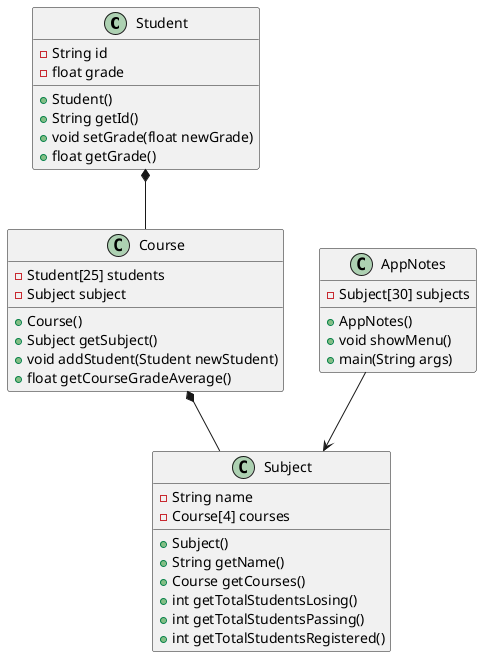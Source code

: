 @startuml StudentGrades

class Student{
    - String id
    - float grade
    + Student()
    + String getId() 
    + void setGrade(float newGrade)
    + float getGrade()
}

class Course {
    - Student[25] students
    - Subject subject
    + Course()
    + Subject getSubject()
    + void addStudent(Student newStudent)
    + float getCourseGradeAverage()
}

class Subject {
    - String name
    - Course[4] courses
    + Subject()
    + String getName()
    + Course getCourses()
    + int getTotalStudentsLosing()
    + int getTotalStudentsPassing()
    + int getTotalStudentsRegistered()
}

class AppNotes {
    - Subject[30] subjects
    + AppNotes()
    + void showMenu()
    + main(String args)
}

Student *-- Course
Course *-- Subject
AppNotes --> Subject

@enduml